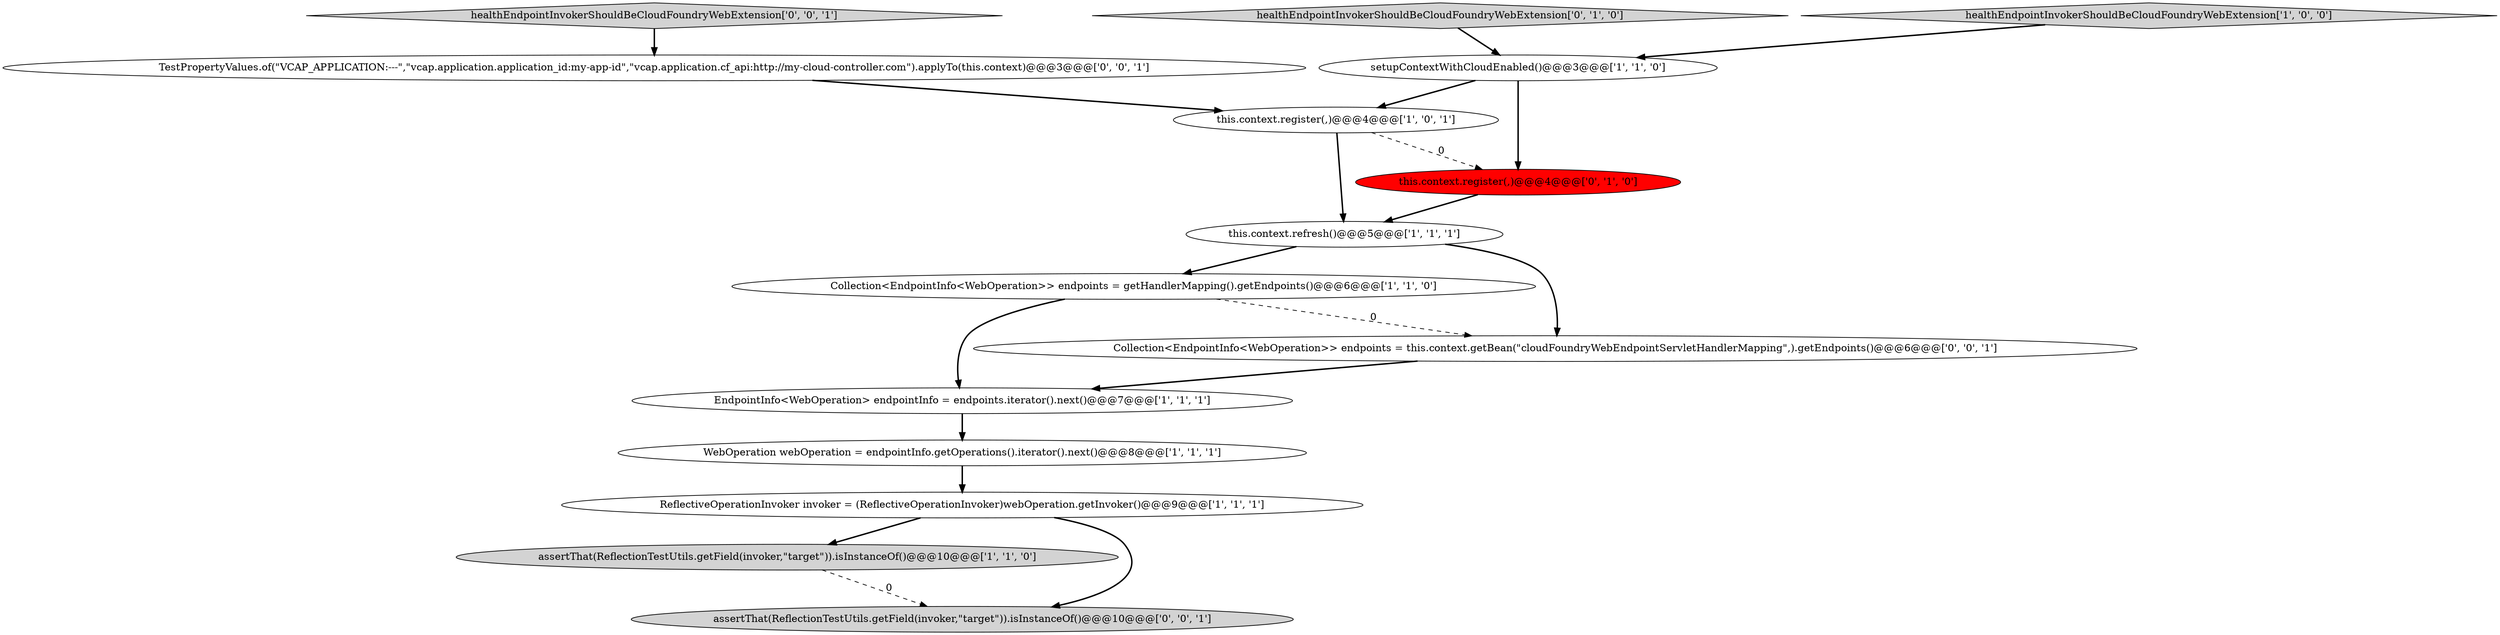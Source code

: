 digraph {
1 [style = filled, label = "Collection<EndpointInfo<WebOperation>> endpoints = getHandlerMapping().getEndpoints()@@@6@@@['1', '1', '0']", fillcolor = white, shape = ellipse image = "AAA0AAABBB1BBB"];
9 [style = filled, label = "healthEndpointInvokerShouldBeCloudFoundryWebExtension['0', '1', '0']", fillcolor = lightgray, shape = diamond image = "AAA0AAABBB2BBB"];
5 [style = filled, label = "EndpointInfo<WebOperation> endpointInfo = endpoints.iterator().next()@@@7@@@['1', '1', '1']", fillcolor = white, shape = ellipse image = "AAA0AAABBB1BBB"];
10 [style = filled, label = "this.context.register(,)@@@4@@@['0', '1', '0']", fillcolor = red, shape = ellipse image = "AAA1AAABBB2BBB"];
2 [style = filled, label = "WebOperation webOperation = endpointInfo.getOperations().iterator().next()@@@8@@@['1', '1', '1']", fillcolor = white, shape = ellipse image = "AAA0AAABBB1BBB"];
0 [style = filled, label = "healthEndpointInvokerShouldBeCloudFoundryWebExtension['1', '0', '0']", fillcolor = lightgray, shape = diamond image = "AAA0AAABBB1BBB"];
3 [style = filled, label = "ReflectiveOperationInvoker invoker = (ReflectiveOperationInvoker)webOperation.getInvoker()@@@9@@@['1', '1', '1']", fillcolor = white, shape = ellipse image = "AAA0AAABBB1BBB"];
4 [style = filled, label = "this.context.refresh()@@@5@@@['1', '1', '1']", fillcolor = white, shape = ellipse image = "AAA0AAABBB1BBB"];
12 [style = filled, label = "TestPropertyValues.of(\"VCAP_APPLICATION:---\",\"vcap.application.application_id:my-app-id\",\"vcap.application.cf_api:http://my-cloud-controller.com\").applyTo(this.context)@@@3@@@['0', '0', '1']", fillcolor = white, shape = ellipse image = "AAA0AAABBB3BBB"];
13 [style = filled, label = "healthEndpointInvokerShouldBeCloudFoundryWebExtension['0', '0', '1']", fillcolor = lightgray, shape = diamond image = "AAA0AAABBB3BBB"];
6 [style = filled, label = "assertThat(ReflectionTestUtils.getField(invoker,\"target\")).isInstanceOf()@@@10@@@['1', '1', '0']", fillcolor = lightgray, shape = ellipse image = "AAA0AAABBB1BBB"];
8 [style = filled, label = "setupContextWithCloudEnabled()@@@3@@@['1', '1', '0']", fillcolor = white, shape = ellipse image = "AAA0AAABBB1BBB"];
14 [style = filled, label = "assertThat(ReflectionTestUtils.getField(invoker,\"target\")).isInstanceOf()@@@10@@@['0', '0', '1']", fillcolor = lightgray, shape = ellipse image = "AAA0AAABBB3BBB"];
11 [style = filled, label = "Collection<EndpointInfo<WebOperation>> endpoints = this.context.getBean(\"cloudFoundryWebEndpointServletHandlerMapping\",).getEndpoints()@@@6@@@['0', '0', '1']", fillcolor = white, shape = ellipse image = "AAA0AAABBB3BBB"];
7 [style = filled, label = "this.context.register(,)@@@4@@@['1', '0', '1']", fillcolor = white, shape = ellipse image = "AAA0AAABBB1BBB"];
1->5 [style = bold, label=""];
7->10 [style = dashed, label="0"];
8->10 [style = bold, label=""];
3->6 [style = bold, label=""];
5->2 [style = bold, label=""];
4->1 [style = bold, label=""];
11->5 [style = bold, label=""];
3->14 [style = bold, label=""];
13->12 [style = bold, label=""];
7->4 [style = bold, label=""];
6->14 [style = dashed, label="0"];
4->11 [style = bold, label=""];
9->8 [style = bold, label=""];
1->11 [style = dashed, label="0"];
12->7 [style = bold, label=""];
8->7 [style = bold, label=""];
2->3 [style = bold, label=""];
0->8 [style = bold, label=""];
10->4 [style = bold, label=""];
}
